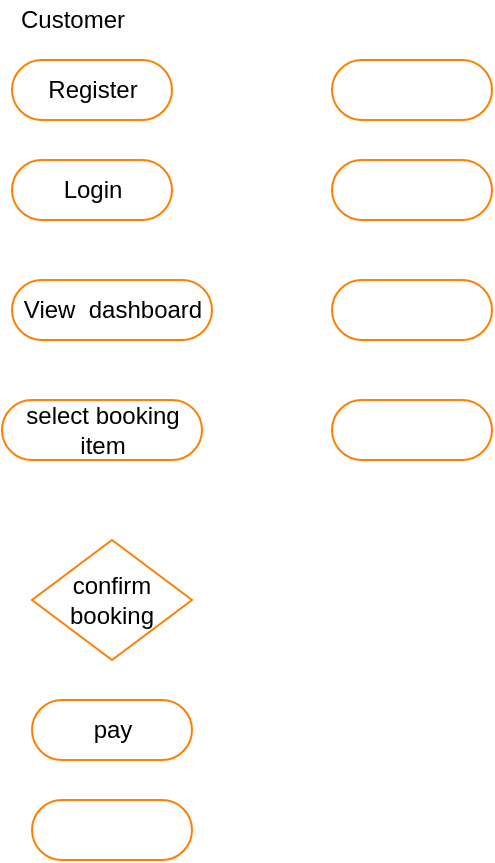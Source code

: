 <mxfile version="14.9.5" type="github">
  <diagram id="zPJUKNE570DLGpzVU4bj" name="Page-1">
    <mxGraphModel dx="854" dy="468" grid="1" gridSize="10" guides="1" tooltips="1" connect="1" arrows="1" fold="1" page="1" pageScale="1" pageWidth="850" pageHeight="1100" math="0" shadow="0">
      <root>
        <mxCell id="0" />
        <mxCell id="1" parent="0" />
        <mxCell id="KvCrb1leKH31wT0oMs4M-2" value="Register" style="html=1;dashed=0;whitespace=wrap;shape=mxgraph.dfd.start;strokeColor=#FF8000;" vertex="1" parent="1">
          <mxGeometry x="160" y="50" width="80" height="30" as="geometry" />
        </mxCell>
        <mxCell id="KvCrb1leKH31wT0oMs4M-3" value="Login" style="html=1;dashed=0;whitespace=wrap;shape=mxgraph.dfd.start;strokeColor=#FF8000;" vertex="1" parent="1">
          <mxGeometry x="160" y="100" width="80" height="30" as="geometry" />
        </mxCell>
        <mxCell id="KvCrb1leKH31wT0oMs4M-4" value="View&amp;nbsp; dashboard" style="html=1;dashed=0;whitespace=wrap;shape=mxgraph.dfd.start;strokeColor=#FF8000;" vertex="1" parent="1">
          <mxGeometry x="160" y="160" width="100" height="30" as="geometry" />
        </mxCell>
        <mxCell id="KvCrb1leKH31wT0oMs4M-5" value="select booking&lt;br&gt;item" style="html=1;dashed=0;whitespace=wrap;shape=mxgraph.dfd.start;strokeColor=#FF8000;" vertex="1" parent="1">
          <mxGeometry x="155" y="220" width="100" height="30" as="geometry" />
        </mxCell>
        <mxCell id="KvCrb1leKH31wT0oMs4M-6" value="pay&lt;span style=&quot;color: rgba(0 , 0 , 0 , 0) ; font-family: monospace ; font-size: 0px&quot;&gt;%3CmxGraphModel%3E%3Croot%3E%3CmxCell%20id%3D%220%22%2F%3E%3CmxCell%20id%3D%221%22%20parent%3D%220%22%2F%3E%3CmxCell%20id%3D%222%22%20value%3D%22%22%20style%3D%22html%3D1%3Bdashed%3D0%3Bwhitespace%3Dwrap%3Bshape%3Dmxgraph.dfd.start%3BstrokeColor%3D%23FF8000%3B%22%20vertex%3D%221%22%20parent%3D%221%22%3E%3CmxGeometry%20x%3D%22160%22%20y%3D%22100%22%20width%3D%2280%22%20height%3D%2230%22%20as%3D%22geometry%22%2F%3E%3C%2FmxCell%3E%3C%2Froot%3E%3C%2FmxGraphModel%3E&lt;/span&gt;" style="html=1;dashed=0;whitespace=wrap;shape=mxgraph.dfd.start;strokeColor=#FF8000;" vertex="1" parent="1">
          <mxGeometry x="170" y="370" width="80" height="30" as="geometry" />
        </mxCell>
        <mxCell id="KvCrb1leKH31wT0oMs4M-7" value="confirm booking" style="rhombus;whiteSpace=wrap;html=1;strokeColor=#FF8000;" vertex="1" parent="1">
          <mxGeometry x="170" y="290" width="80" height="60" as="geometry" />
        </mxCell>
        <mxCell id="KvCrb1leKH31wT0oMs4M-9" value="Customer" style="text;html=1;align=center;verticalAlign=middle;resizable=0;points=[];autosize=1;strokeColor=none;" vertex="1" parent="1">
          <mxGeometry x="155" y="20" width="70" height="20" as="geometry" />
        </mxCell>
        <mxCell id="KvCrb1leKH31wT0oMs4M-10" value="" style="html=1;dashed=0;whitespace=wrap;shape=mxgraph.dfd.start;strokeColor=#FF8000;" vertex="1" parent="1">
          <mxGeometry x="170" y="420" width="80" height="30" as="geometry" />
        </mxCell>
        <mxCell id="KvCrb1leKH31wT0oMs4M-11" value="" style="html=1;dashed=0;whitespace=wrap;shape=mxgraph.dfd.start;strokeColor=#FF8000;" vertex="1" parent="1">
          <mxGeometry x="320" y="160" width="80" height="30" as="geometry" />
        </mxCell>
        <mxCell id="KvCrb1leKH31wT0oMs4M-12" value="" style="html=1;dashed=0;whitespace=wrap;shape=mxgraph.dfd.start;strokeColor=#FF8000;" vertex="1" parent="1">
          <mxGeometry x="320" y="50" width="80" height="30" as="geometry" />
        </mxCell>
        <mxCell id="KvCrb1leKH31wT0oMs4M-13" value="" style="html=1;dashed=0;whitespace=wrap;shape=mxgraph.dfd.start;strokeColor=#FF8000;" vertex="1" parent="1">
          <mxGeometry x="320" y="100" width="80" height="30" as="geometry" />
        </mxCell>
        <mxCell id="KvCrb1leKH31wT0oMs4M-14" value="" style="html=1;dashed=0;whitespace=wrap;shape=mxgraph.dfd.start;strokeColor=#FF8000;" vertex="1" parent="1">
          <mxGeometry x="320" y="220" width="80" height="30" as="geometry" />
        </mxCell>
      </root>
    </mxGraphModel>
  </diagram>
</mxfile>
